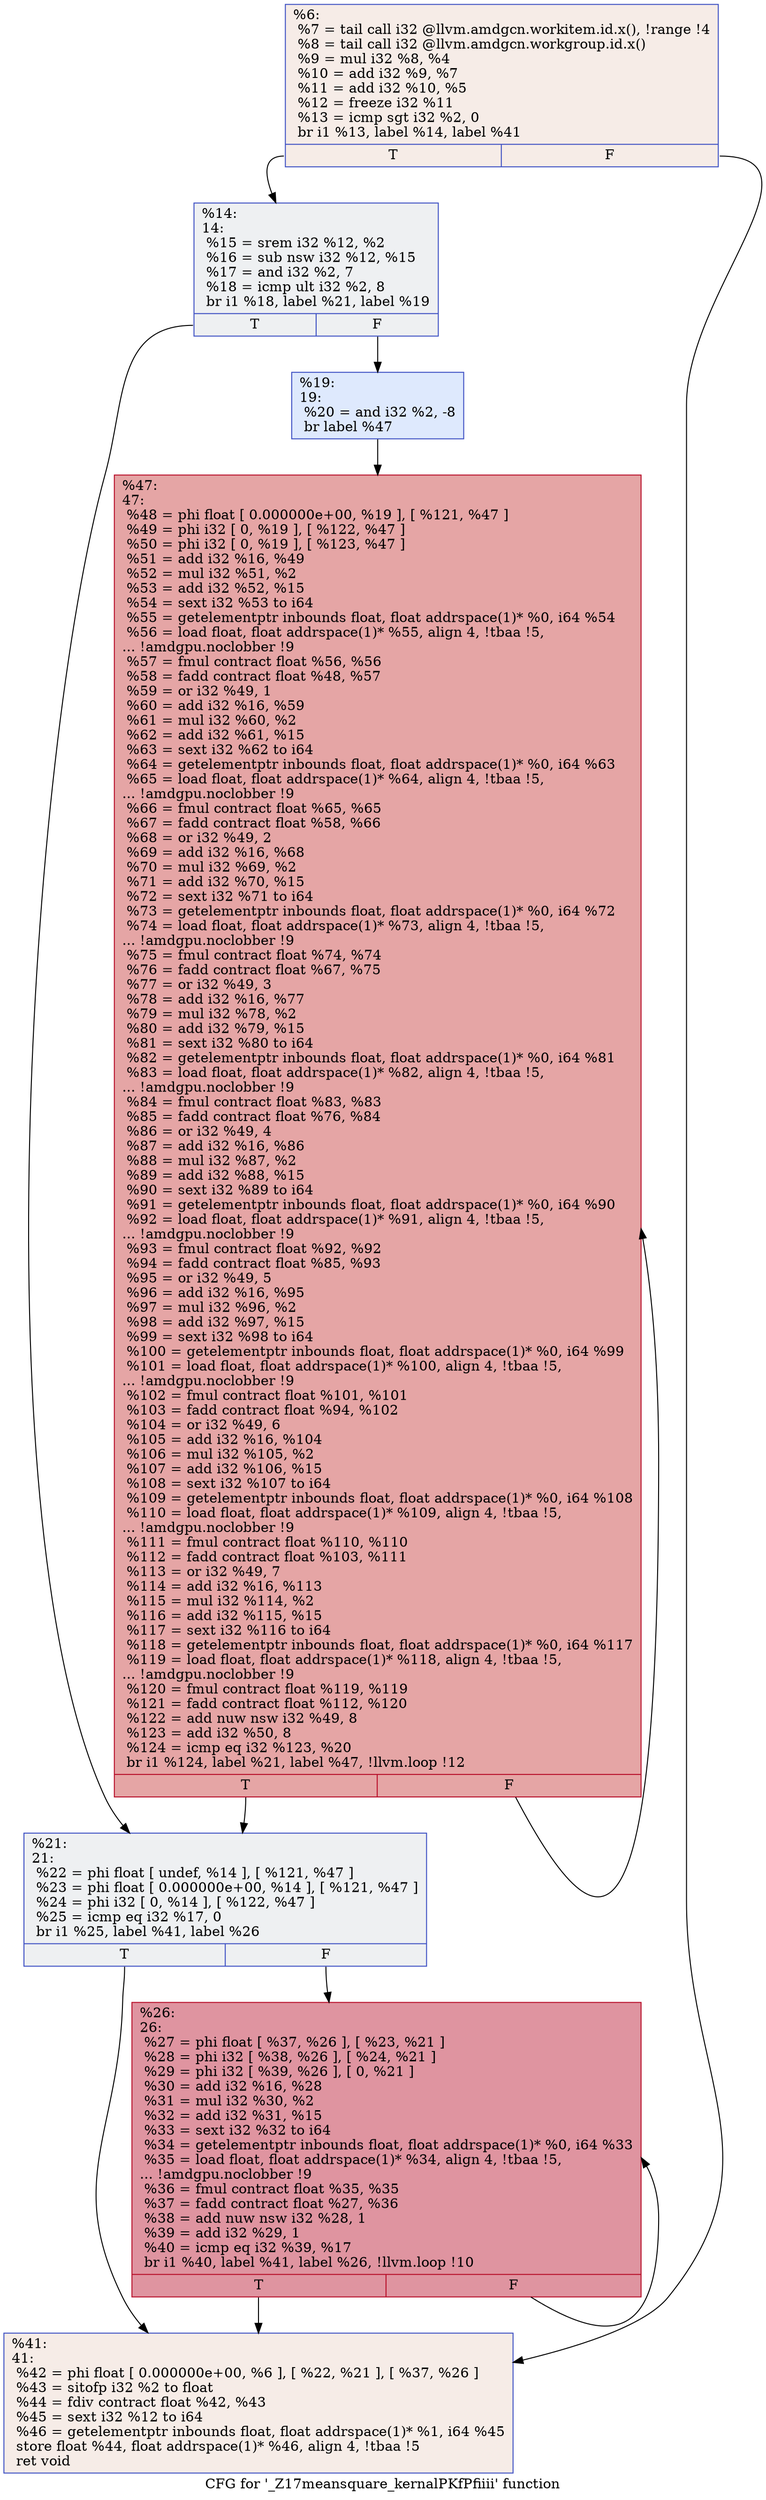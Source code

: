 digraph "CFG for '_Z17meansquare_kernalPKfPfiiii' function" {
	label="CFG for '_Z17meansquare_kernalPKfPfiiii' function";

	Node0x5b450b0 [shape=record,color="#3d50c3ff", style=filled, fillcolor="#ead5c970",label="{%6:\l  %7 = tail call i32 @llvm.amdgcn.workitem.id.x(), !range !4\l  %8 = tail call i32 @llvm.amdgcn.workgroup.id.x()\l  %9 = mul i32 %8, %4\l  %10 = add i32 %9, %7\l  %11 = add i32 %10, %5\l  %12 = freeze i32 %11\l  %13 = icmp sgt i32 %2, 0\l  br i1 %13, label %14, label %41\l|{<s0>T|<s1>F}}"];
	Node0x5b450b0:s0 -> Node0x5b442e0;
	Node0x5b450b0:s1 -> Node0x5b46980;
	Node0x5b442e0 [shape=record,color="#3d50c3ff", style=filled, fillcolor="#d9dce170",label="{%14:\l14:                                               \l  %15 = srem i32 %12, %2\l  %16 = sub nsw i32 %12, %15\l  %17 = and i32 %2, 7\l  %18 = icmp ult i32 %2, 8\l  br i1 %18, label %21, label %19\l|{<s0>T|<s1>F}}"];
	Node0x5b442e0:s0 -> Node0x5b46e10;
	Node0x5b442e0:s1 -> Node0x5b46e60;
	Node0x5b46e60 [shape=record,color="#3d50c3ff", style=filled, fillcolor="#b5cdfa70",label="{%19:\l19:                                               \l  %20 = and i32 %2, -8\l  br label %47\l}"];
	Node0x5b46e60 -> Node0x5b47030;
	Node0x5b46e10 [shape=record,color="#3d50c3ff", style=filled, fillcolor="#d9dce170",label="{%21:\l21:                                               \l  %22 = phi float [ undef, %14 ], [ %121, %47 ]\l  %23 = phi float [ 0.000000e+00, %14 ], [ %121, %47 ]\l  %24 = phi i32 [ 0, %14 ], [ %122, %47 ]\l  %25 = icmp eq i32 %17, 0\l  br i1 %25, label %41, label %26\l|{<s0>T|<s1>F}}"];
	Node0x5b46e10:s0 -> Node0x5b46980;
	Node0x5b46e10:s1 -> Node0x5b482a0;
	Node0x5b482a0 [shape=record,color="#b70d28ff", style=filled, fillcolor="#b70d2870",label="{%26:\l26:                                               \l  %27 = phi float [ %37, %26 ], [ %23, %21 ]\l  %28 = phi i32 [ %38, %26 ], [ %24, %21 ]\l  %29 = phi i32 [ %39, %26 ], [ 0, %21 ]\l  %30 = add i32 %16, %28\l  %31 = mul i32 %30, %2\l  %32 = add i32 %31, %15\l  %33 = sext i32 %32 to i64\l  %34 = getelementptr inbounds float, float addrspace(1)* %0, i64 %33\l  %35 = load float, float addrspace(1)* %34, align 4, !tbaa !5,\l... !amdgpu.noclobber !9\l  %36 = fmul contract float %35, %35\l  %37 = fadd contract float %27, %36\l  %38 = add nuw nsw i32 %28, 1\l  %39 = add i32 %29, 1\l  %40 = icmp eq i32 %39, %17\l  br i1 %40, label %41, label %26, !llvm.loop !10\l|{<s0>T|<s1>F}}"];
	Node0x5b482a0:s0 -> Node0x5b46980;
	Node0x5b482a0:s1 -> Node0x5b482a0;
	Node0x5b46980 [shape=record,color="#3d50c3ff", style=filled, fillcolor="#ead5c970",label="{%41:\l41:                                               \l  %42 = phi float [ 0.000000e+00, %6 ], [ %22, %21 ], [ %37, %26 ]\l  %43 = sitofp i32 %2 to float\l  %44 = fdiv contract float %42, %43\l  %45 = sext i32 %12 to i64\l  %46 = getelementptr inbounds float, float addrspace(1)* %1, i64 %45\l  store float %44, float addrspace(1)* %46, align 4, !tbaa !5\l  ret void\l}"];
	Node0x5b47030 [shape=record,color="#b70d28ff", style=filled, fillcolor="#c5333470",label="{%47:\l47:                                               \l  %48 = phi float [ 0.000000e+00, %19 ], [ %121, %47 ]\l  %49 = phi i32 [ 0, %19 ], [ %122, %47 ]\l  %50 = phi i32 [ 0, %19 ], [ %123, %47 ]\l  %51 = add i32 %16, %49\l  %52 = mul i32 %51, %2\l  %53 = add i32 %52, %15\l  %54 = sext i32 %53 to i64\l  %55 = getelementptr inbounds float, float addrspace(1)* %0, i64 %54\l  %56 = load float, float addrspace(1)* %55, align 4, !tbaa !5,\l... !amdgpu.noclobber !9\l  %57 = fmul contract float %56, %56\l  %58 = fadd contract float %48, %57\l  %59 = or i32 %49, 1\l  %60 = add i32 %16, %59\l  %61 = mul i32 %60, %2\l  %62 = add i32 %61, %15\l  %63 = sext i32 %62 to i64\l  %64 = getelementptr inbounds float, float addrspace(1)* %0, i64 %63\l  %65 = load float, float addrspace(1)* %64, align 4, !tbaa !5,\l... !amdgpu.noclobber !9\l  %66 = fmul contract float %65, %65\l  %67 = fadd contract float %58, %66\l  %68 = or i32 %49, 2\l  %69 = add i32 %16, %68\l  %70 = mul i32 %69, %2\l  %71 = add i32 %70, %15\l  %72 = sext i32 %71 to i64\l  %73 = getelementptr inbounds float, float addrspace(1)* %0, i64 %72\l  %74 = load float, float addrspace(1)* %73, align 4, !tbaa !5,\l... !amdgpu.noclobber !9\l  %75 = fmul contract float %74, %74\l  %76 = fadd contract float %67, %75\l  %77 = or i32 %49, 3\l  %78 = add i32 %16, %77\l  %79 = mul i32 %78, %2\l  %80 = add i32 %79, %15\l  %81 = sext i32 %80 to i64\l  %82 = getelementptr inbounds float, float addrspace(1)* %0, i64 %81\l  %83 = load float, float addrspace(1)* %82, align 4, !tbaa !5,\l... !amdgpu.noclobber !9\l  %84 = fmul contract float %83, %83\l  %85 = fadd contract float %76, %84\l  %86 = or i32 %49, 4\l  %87 = add i32 %16, %86\l  %88 = mul i32 %87, %2\l  %89 = add i32 %88, %15\l  %90 = sext i32 %89 to i64\l  %91 = getelementptr inbounds float, float addrspace(1)* %0, i64 %90\l  %92 = load float, float addrspace(1)* %91, align 4, !tbaa !5,\l... !amdgpu.noclobber !9\l  %93 = fmul contract float %92, %92\l  %94 = fadd contract float %85, %93\l  %95 = or i32 %49, 5\l  %96 = add i32 %16, %95\l  %97 = mul i32 %96, %2\l  %98 = add i32 %97, %15\l  %99 = sext i32 %98 to i64\l  %100 = getelementptr inbounds float, float addrspace(1)* %0, i64 %99\l  %101 = load float, float addrspace(1)* %100, align 4, !tbaa !5,\l... !amdgpu.noclobber !9\l  %102 = fmul contract float %101, %101\l  %103 = fadd contract float %94, %102\l  %104 = or i32 %49, 6\l  %105 = add i32 %16, %104\l  %106 = mul i32 %105, %2\l  %107 = add i32 %106, %15\l  %108 = sext i32 %107 to i64\l  %109 = getelementptr inbounds float, float addrspace(1)* %0, i64 %108\l  %110 = load float, float addrspace(1)* %109, align 4, !tbaa !5,\l... !amdgpu.noclobber !9\l  %111 = fmul contract float %110, %110\l  %112 = fadd contract float %103, %111\l  %113 = or i32 %49, 7\l  %114 = add i32 %16, %113\l  %115 = mul i32 %114, %2\l  %116 = add i32 %115, %15\l  %117 = sext i32 %116 to i64\l  %118 = getelementptr inbounds float, float addrspace(1)* %0, i64 %117\l  %119 = load float, float addrspace(1)* %118, align 4, !tbaa !5,\l... !amdgpu.noclobber !9\l  %120 = fmul contract float %119, %119\l  %121 = fadd contract float %112, %120\l  %122 = add nuw nsw i32 %49, 8\l  %123 = add i32 %50, 8\l  %124 = icmp eq i32 %123, %20\l  br i1 %124, label %21, label %47, !llvm.loop !12\l|{<s0>T|<s1>F}}"];
	Node0x5b47030:s0 -> Node0x5b46e10;
	Node0x5b47030:s1 -> Node0x5b47030;
}
